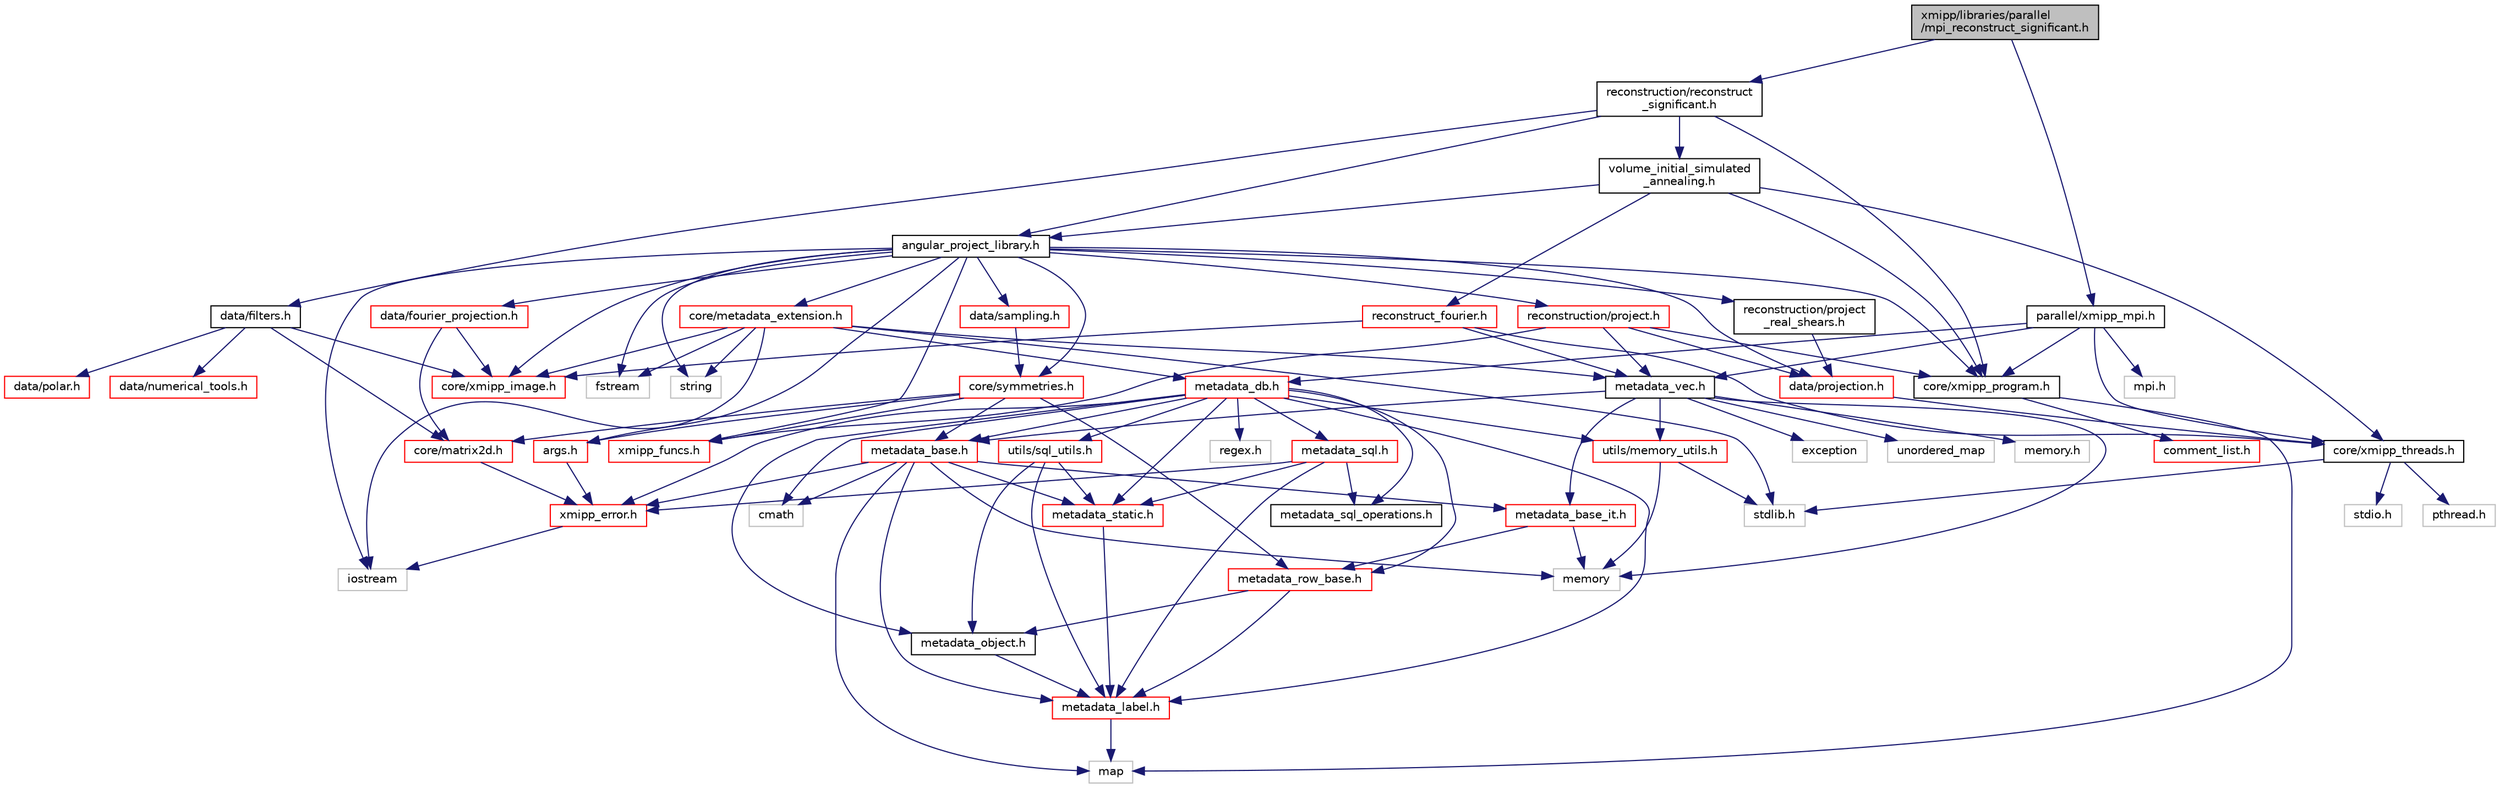 digraph "xmipp/libraries/parallel/mpi_reconstruct_significant.h"
{
  edge [fontname="Helvetica",fontsize="10",labelfontname="Helvetica",labelfontsize="10"];
  node [fontname="Helvetica",fontsize="10",shape=record];
  Node0 [label="xmipp/libraries/parallel\l/mpi_reconstruct_significant.h",height=0.2,width=0.4,color="black", fillcolor="grey75", style="filled", fontcolor="black"];
  Node0 -> Node1 [color="midnightblue",fontsize="10",style="solid",fontname="Helvetica"];
  Node1 [label="reconstruction/reconstruct\l_significant.h",height=0.2,width=0.4,color="black", fillcolor="white", style="filled",URL="$reconstruct__significant_8h.html"];
  Node1 -> Node2 [color="midnightblue",fontsize="10",style="solid",fontname="Helvetica"];
  Node2 [label="core/xmipp_program.h",height=0.2,width=0.4,color="black", fillcolor="white", style="filled",URL="$xmipp__program_8h.html"];
  Node2 -> Node3 [color="midnightblue",fontsize="10",style="solid",fontname="Helvetica"];
  Node3 [label="map",height=0.2,width=0.4,color="grey75", fillcolor="white", style="filled"];
  Node2 -> Node4 [color="midnightblue",fontsize="10",style="solid",fontname="Helvetica"];
  Node4 [label="comment_list.h",height=0.2,width=0.4,color="red", fillcolor="white", style="filled",URL="$comment__list_8h.html"];
  Node1 -> Node9 [color="midnightblue",fontsize="10",style="solid",fontname="Helvetica"];
  Node9 [label="data/filters.h",height=0.2,width=0.4,color="black", fillcolor="white", style="filled",URL="$filters_8h.html"];
  Node9 -> Node10 [color="midnightblue",fontsize="10",style="solid",fontname="Helvetica"];
  Node10 [label="core/xmipp_image.h",height=0.2,width=0.4,color="red", fillcolor="white", style="filled",URL="$xmipp__image_8h.html"];
  Node9 -> Node57 [color="midnightblue",fontsize="10",style="solid",fontname="Helvetica"];
  Node57 [label="core/matrix2d.h",height=0.2,width=0.4,color="red", fillcolor="white", style="filled",URL="$matrix2d_8h.html"];
  Node57 -> Node19 [color="midnightblue",fontsize="10",style="solid",fontname="Helvetica"];
  Node19 [label="xmipp_error.h",height=0.2,width=0.4,color="red", fillcolor="white", style="filled",URL="$xmipp__error_8h.html"];
  Node19 -> Node21 [color="midnightblue",fontsize="10",style="solid",fontname="Helvetica"];
  Node21 [label="iostream",height=0.2,width=0.4,color="grey75", fillcolor="white", style="filled"];
  Node9 -> Node58 [color="midnightblue",fontsize="10",style="solid",fontname="Helvetica"];
  Node58 [label="data/numerical_tools.h",height=0.2,width=0.4,color="red", fillcolor="white", style="filled",URL="$numerical__tools_8h.html"];
  Node9 -> Node59 [color="midnightblue",fontsize="10",style="solid",fontname="Helvetica"];
  Node59 [label="data/polar.h",height=0.2,width=0.4,color="red", fillcolor="white", style="filled",URL="$polar_8h.html"];
  Node1 -> Node67 [color="midnightblue",fontsize="10",style="solid",fontname="Helvetica"];
  Node67 [label="angular_project_library.h",height=0.2,width=0.4,color="black", fillcolor="white", style="filled",URL="$angular__project__library_8h.html"];
  Node67 -> Node68 [color="midnightblue",fontsize="10",style="solid",fontname="Helvetica"];
  Node68 [label="data/sampling.h",height=0.2,width=0.4,color="red", fillcolor="white", style="filled",URL="$sampling_8h.html"];
  Node68 -> Node69 [color="midnightblue",fontsize="10",style="solid",fontname="Helvetica"];
  Node69 [label="core/symmetries.h",height=0.2,width=0.4,color="red", fillcolor="white", style="filled",URL="$ore_2core_2symmetries_8h.html"];
  Node69 -> Node57 [color="midnightblue",fontsize="10",style="solid",fontname="Helvetica"];
  Node69 -> Node65 [color="midnightblue",fontsize="10",style="solid",fontname="Helvetica"];
  Node65 [label="xmipp_funcs.h",height=0.2,width=0.4,color="red", fillcolor="white", style="filled",URL="$xmipp__funcs_8h.html"];
  Node69 -> Node70 [color="midnightblue",fontsize="10",style="solid",fontname="Helvetica"];
  Node70 [label="args.h",height=0.2,width=0.4,color="red", fillcolor="white", style="filled",URL="$args_8h.html"];
  Node70 -> Node19 [color="midnightblue",fontsize="10",style="solid",fontname="Helvetica"];
  Node69 -> Node72 [color="midnightblue",fontsize="10",style="solid",fontname="Helvetica"];
  Node72 [label="metadata_base.h",height=0.2,width=0.4,color="red", fillcolor="white", style="filled",URL="$metadata__base_8h.html"];
  Node72 -> Node3 [color="midnightblue",fontsize="10",style="solid",fontname="Helvetica"];
  Node72 -> Node15 [color="midnightblue",fontsize="10",style="solid",fontname="Helvetica"];
  Node15 [label="cmath",height=0.2,width=0.4,color="grey75", fillcolor="white", style="filled"];
  Node72 -> Node31 [color="midnightblue",fontsize="10",style="solid",fontname="Helvetica"];
  Node31 [label="memory",height=0.2,width=0.4,color="grey75", fillcolor="white", style="filled"];
  Node72 -> Node19 [color="midnightblue",fontsize="10",style="solid",fontname="Helvetica"];
  Node72 -> Node36 [color="midnightblue",fontsize="10",style="solid",fontname="Helvetica"];
  Node36 [label="metadata_label.h",height=0.2,width=0.4,color="red", fillcolor="white", style="filled",URL="$metadata__label_8h.html"];
  Node36 -> Node3 [color="midnightblue",fontsize="10",style="solid",fontname="Helvetica"];
  Node72 -> Node75 [color="midnightblue",fontsize="10",style="solid",fontname="Helvetica"];
  Node75 [label="metadata_base_it.h",height=0.2,width=0.4,color="red", fillcolor="white", style="filled",URL="$metadata__base__it_8h.html"];
  Node75 -> Node31 [color="midnightblue",fontsize="10",style="solid",fontname="Helvetica"];
  Node75 -> Node35 [color="midnightblue",fontsize="10",style="solid",fontname="Helvetica"];
  Node35 [label="metadata_row_base.h",height=0.2,width=0.4,color="red", fillcolor="white", style="filled",URL="$metadata__row__base_8h.html"];
  Node35 -> Node36 [color="midnightblue",fontsize="10",style="solid",fontname="Helvetica"];
  Node35 -> Node37 [color="midnightblue",fontsize="10",style="solid",fontname="Helvetica"];
  Node37 [label="metadata_object.h",height=0.2,width=0.4,color="black", fillcolor="white", style="filled",URL="$metadata__object_8h.html"];
  Node37 -> Node36 [color="midnightblue",fontsize="10",style="solid",fontname="Helvetica"];
  Node72 -> Node76 [color="midnightblue",fontsize="10",style="solid",fontname="Helvetica"];
  Node76 [label="metadata_static.h",height=0.2,width=0.4,color="red", fillcolor="white", style="filled",URL="$metadata__static_8h.html"];
  Node76 -> Node36 [color="midnightblue",fontsize="10",style="solid",fontname="Helvetica"];
  Node69 -> Node35 [color="midnightblue",fontsize="10",style="solid",fontname="Helvetica"];
  Node67 -> Node69 [color="midnightblue",fontsize="10",style="solid",fontname="Helvetica"];
  Node67 -> Node70 [color="midnightblue",fontsize="10",style="solid",fontname="Helvetica"];
  Node67 -> Node80 [color="midnightblue",fontsize="10",style="solid",fontname="Helvetica"];
  Node80 [label="fstream",height=0.2,width=0.4,color="grey75", fillcolor="white", style="filled"];
  Node67 -> Node21 [color="midnightblue",fontsize="10",style="solid",fontname="Helvetica"];
  Node67 -> Node7 [color="midnightblue",fontsize="10",style="solid",fontname="Helvetica"];
  Node7 [label="string",height=0.2,width=0.4,color="grey75", fillcolor="white", style="filled"];
  Node67 -> Node81 [color="midnightblue",fontsize="10",style="solid",fontname="Helvetica"];
  Node81 [label="data/projection.h",height=0.2,width=0.4,color="red", fillcolor="white", style="filled",URL="$projection_8h.html"];
  Node81 -> Node82 [color="midnightblue",fontsize="10",style="solid",fontname="Helvetica"];
  Node82 [label="core/xmipp_threads.h",height=0.2,width=0.4,color="black", fillcolor="white", style="filled",URL="$xmipp__threads_8h.html"];
  Node82 -> Node83 [color="midnightblue",fontsize="10",style="solid",fontname="Helvetica"];
  Node83 [label="pthread.h",height=0.2,width=0.4,color="grey75", fillcolor="white", style="filled"];
  Node82 -> Node84 [color="midnightblue",fontsize="10",style="solid",fontname="Helvetica"];
  Node84 [label="stdio.h",height=0.2,width=0.4,color="grey75", fillcolor="white", style="filled"];
  Node82 -> Node28 [color="midnightblue",fontsize="10",style="solid",fontname="Helvetica"];
  Node28 [label="stdlib.h",height=0.2,width=0.4,color="grey75", fillcolor="white", style="filled"];
  Node67 -> Node10 [color="midnightblue",fontsize="10",style="solid",fontname="Helvetica"];
  Node67 -> Node65 [color="midnightblue",fontsize="10",style="solid",fontname="Helvetica"];
  Node67 -> Node2 [color="midnightblue",fontsize="10",style="solid",fontname="Helvetica"];
  Node67 -> Node87 [color="midnightblue",fontsize="10",style="solid",fontname="Helvetica"];
  Node87 [label="core/metadata_extension.h",height=0.2,width=0.4,color="red", fillcolor="white", style="filled",URL="$metadata__extension_8h.html"];
  Node87 -> Node10 [color="midnightblue",fontsize="10",style="solid",fontname="Helvetica"];
  Node87 -> Node88 [color="midnightblue",fontsize="10",style="solid",fontname="Helvetica"];
  Node88 [label="metadata_vec.h",height=0.2,width=0.4,color="black", fillcolor="white", style="filled",URL="$metadata__vec_8h.html"];
  Node88 -> Node31 [color="midnightblue",fontsize="10",style="solid",fontname="Helvetica"];
  Node88 -> Node89 [color="midnightblue",fontsize="10",style="solid",fontname="Helvetica"];
  Node89 [label="exception",height=0.2,width=0.4,color="grey75", fillcolor="white", style="filled"];
  Node88 -> Node90 [color="midnightblue",fontsize="10",style="solid",fontname="Helvetica"];
  Node90 [label="unordered_map",height=0.2,width=0.4,color="grey75", fillcolor="white", style="filled"];
  Node88 -> Node91 [color="midnightblue",fontsize="10",style="solid",fontname="Helvetica"];
  Node91 [label="memory.h",height=0.2,width=0.4,color="grey75", fillcolor="white", style="filled"];
  Node88 -> Node72 [color="midnightblue",fontsize="10",style="solid",fontname="Helvetica"];
  Node88 -> Node75 [color="midnightblue",fontsize="10",style="solid",fontname="Helvetica"];
  Node88 -> Node92 [color="midnightblue",fontsize="10",style="solid",fontname="Helvetica"];
  Node92 [label="utils/memory_utils.h",height=0.2,width=0.4,color="red", fillcolor="white", style="filled",URL="$memory__utils_8h.html"];
  Node92 -> Node28 [color="midnightblue",fontsize="10",style="solid",fontname="Helvetica"];
  Node92 -> Node31 [color="midnightblue",fontsize="10",style="solid",fontname="Helvetica"];
  Node87 -> Node94 [color="midnightblue",fontsize="10",style="solid",fontname="Helvetica"];
  Node94 [label="metadata_db.h",height=0.2,width=0.4,color="red", fillcolor="white", style="filled",URL="$metadata__db_8h.html"];
  Node94 -> Node95 [color="midnightblue",fontsize="10",style="solid",fontname="Helvetica"];
  Node95 [label="regex.h",height=0.2,width=0.4,color="grey75", fillcolor="white", style="filled"];
  Node94 -> Node15 [color="midnightblue",fontsize="10",style="solid",fontname="Helvetica"];
  Node94 -> Node92 [color="midnightblue",fontsize="10",style="solid",fontname="Helvetica"];
  Node94 -> Node72 [color="midnightblue",fontsize="10",style="solid",fontname="Helvetica"];
  Node94 -> Node36 [color="midnightblue",fontsize="10",style="solid",fontname="Helvetica"];
  Node94 -> Node37 [color="midnightblue",fontsize="10",style="solid",fontname="Helvetica"];
  Node94 -> Node35 [color="midnightblue",fontsize="10",style="solid",fontname="Helvetica"];
  Node94 -> Node76 [color="midnightblue",fontsize="10",style="solid",fontname="Helvetica"];
  Node94 -> Node96 [color="midnightblue",fontsize="10",style="solid",fontname="Helvetica"];
  Node96 [label="metadata_sql.h",height=0.2,width=0.4,color="red", fillcolor="white", style="filled",URL="$metadata__sql_8h.html"];
  Node96 -> Node36 [color="midnightblue",fontsize="10",style="solid",fontname="Helvetica"];
  Node96 -> Node19 [color="midnightblue",fontsize="10",style="solid",fontname="Helvetica"];
  Node96 -> Node97 [color="midnightblue",fontsize="10",style="solid",fontname="Helvetica"];
  Node97 [label="metadata_sql_operations.h",height=0.2,width=0.4,color="black", fillcolor="white", style="filled",URL="$metadata__sql__operations_8h.html"];
  Node96 -> Node76 [color="midnightblue",fontsize="10",style="solid",fontname="Helvetica"];
  Node94 -> Node97 [color="midnightblue",fontsize="10",style="solid",fontname="Helvetica"];
  Node94 -> Node98 [color="midnightblue",fontsize="10",style="solid",fontname="Helvetica"];
  Node98 [label="utils/sql_utils.h",height=0.2,width=0.4,color="red", fillcolor="white", style="filled",URL="$sql__utils_8h.html"];
  Node98 -> Node36 [color="midnightblue",fontsize="10",style="solid",fontname="Helvetica"];
  Node98 -> Node37 [color="midnightblue",fontsize="10",style="solid",fontname="Helvetica"];
  Node98 -> Node76 [color="midnightblue",fontsize="10",style="solid",fontname="Helvetica"];
  Node94 -> Node19 [color="midnightblue",fontsize="10",style="solid",fontname="Helvetica"];
  Node87 -> Node28 [color="midnightblue",fontsize="10",style="solid",fontname="Helvetica"];
  Node87 -> Node80 [color="midnightblue",fontsize="10",style="solid",fontname="Helvetica"];
  Node87 -> Node21 [color="midnightblue",fontsize="10",style="solid",fontname="Helvetica"];
  Node87 -> Node7 [color="midnightblue",fontsize="10",style="solid",fontname="Helvetica"];
  Node67 -> Node100 [color="midnightblue",fontsize="10",style="solid",fontname="Helvetica"];
  Node100 [label="reconstruction/project\l_real_shears.h",height=0.2,width=0.4,color="black", fillcolor="white", style="filled",URL="$project__real__shears_8h.html"];
  Node100 -> Node81 [color="midnightblue",fontsize="10",style="solid",fontname="Helvetica"];
  Node67 -> Node101 [color="midnightblue",fontsize="10",style="solid",fontname="Helvetica"];
  Node101 [label="data/fourier_projection.h",height=0.2,width=0.4,color="red", fillcolor="white", style="filled",URL="$fourier__projection_8h.html"];
  Node101 -> Node57 [color="midnightblue",fontsize="10",style="solid",fontname="Helvetica"];
  Node101 -> Node10 [color="midnightblue",fontsize="10",style="solid",fontname="Helvetica"];
  Node67 -> Node102 [color="midnightblue",fontsize="10",style="solid",fontname="Helvetica"];
  Node102 [label="reconstruction/project.h",height=0.2,width=0.4,color="red", fillcolor="white", style="filled",URL="$project_8h.html"];
  Node102 -> Node65 [color="midnightblue",fontsize="10",style="solid",fontname="Helvetica"];
  Node102 -> Node88 [color="midnightblue",fontsize="10",style="solid",fontname="Helvetica"];
  Node102 -> Node81 [color="midnightblue",fontsize="10",style="solid",fontname="Helvetica"];
  Node102 -> Node2 [color="midnightblue",fontsize="10",style="solid",fontname="Helvetica"];
  Node1 -> Node110 [color="midnightblue",fontsize="10",style="solid",fontname="Helvetica"];
  Node110 [label="volume_initial_simulated\l_annealing.h",height=0.2,width=0.4,color="black", fillcolor="white", style="filled",URL="$volume__initial__simulated__annealing_8h.html"];
  Node110 -> Node2 [color="midnightblue",fontsize="10",style="solid",fontname="Helvetica"];
  Node110 -> Node82 [color="midnightblue",fontsize="10",style="solid",fontname="Helvetica"];
  Node110 -> Node111 [color="midnightblue",fontsize="10",style="solid",fontname="Helvetica"];
  Node111 [label="reconstruct_fourier.h",height=0.2,width=0.4,color="red", fillcolor="white", style="filled",URL="$reconstruct__fourier_8h.html"];
  Node111 -> Node88 [color="midnightblue",fontsize="10",style="solid",fontname="Helvetica"];
  Node111 -> Node10 [color="midnightblue",fontsize="10",style="solid",fontname="Helvetica"];
  Node111 -> Node82 [color="midnightblue",fontsize="10",style="solid",fontname="Helvetica"];
  Node110 -> Node67 [color="midnightblue",fontsize="10",style="solid",fontname="Helvetica"];
  Node0 -> Node114 [color="midnightblue",fontsize="10",style="solid",fontname="Helvetica"];
  Node114 [label="parallel/xmipp_mpi.h",height=0.2,width=0.4,color="black", fillcolor="white", style="filled",URL="$xmipp__mpi_8h.html"];
  Node114 -> Node115 [color="midnightblue",fontsize="10",style="solid",fontname="Helvetica"];
  Node115 [label="mpi.h",height=0.2,width=0.4,color="grey75", fillcolor="white", style="filled"];
  Node114 -> Node82 [color="midnightblue",fontsize="10",style="solid",fontname="Helvetica"];
  Node114 -> Node2 [color="midnightblue",fontsize="10",style="solid",fontname="Helvetica"];
  Node114 -> Node88 [color="midnightblue",fontsize="10",style="solid",fontname="Helvetica"];
  Node114 -> Node94 [color="midnightblue",fontsize="10",style="solid",fontname="Helvetica"];
}
